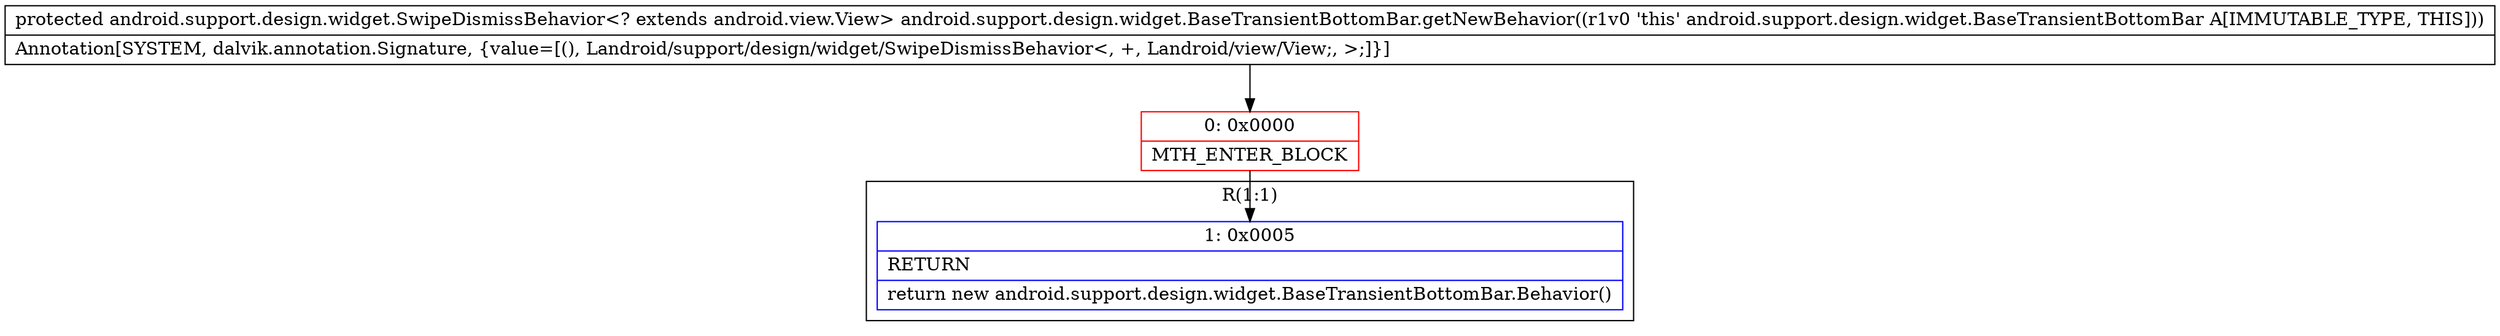 digraph "CFG forandroid.support.design.widget.BaseTransientBottomBar.getNewBehavior()Landroid\/support\/design\/widget\/SwipeDismissBehavior;" {
subgraph cluster_Region_1045544689 {
label = "R(1:1)";
node [shape=record,color=blue];
Node_1 [shape=record,label="{1\:\ 0x0005|RETURN\l|return new android.support.design.widget.BaseTransientBottomBar.Behavior()\l}"];
}
Node_0 [shape=record,color=red,label="{0\:\ 0x0000|MTH_ENTER_BLOCK\l}"];
MethodNode[shape=record,label="{protected android.support.design.widget.SwipeDismissBehavior\<? extends android.view.View\> android.support.design.widget.BaseTransientBottomBar.getNewBehavior((r1v0 'this' android.support.design.widget.BaseTransientBottomBar A[IMMUTABLE_TYPE, THIS]))  | Annotation[SYSTEM, dalvik.annotation.Signature, \{value=[(), Landroid\/support\/design\/widget\/SwipeDismissBehavior\<, +, Landroid\/view\/View;, \>;]\}]\l}"];
MethodNode -> Node_0;
Node_0 -> Node_1;
}

